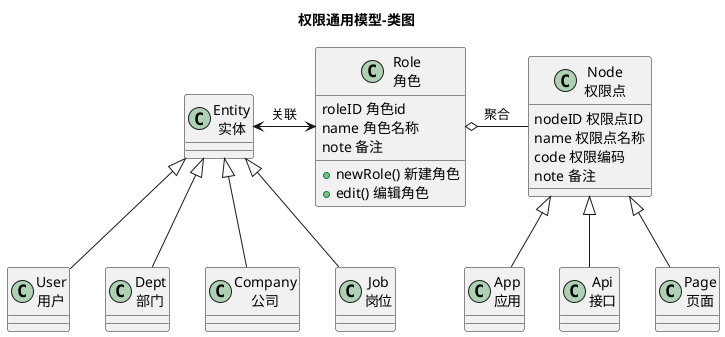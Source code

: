 @startuml
title:权限通用模型-类图

' skinparam linetype ortho


class "Entity\n实体" as Entity{

}

class "User\n用户" as User{

}

class "Dept\n部门" as Dept{

}

class "Company\n公司" as Company{

}

class "Job\n岗位" as Job{

}


Entity <|-- User
Entity <|-- Dept
Entity <|-- Company
Entity <|-- Job

class "Role\n角色" as Role{
    roleID 角色id
    name 角色名称
    note 备注
    + newRole() 新建角色
    + edit() 编辑角色 
}

Entity <-right-> Role: "关联"



class "Node\n权限点" as Node{
    nodeID 权限点ID
    name 权限点名称
    code 权限编码
    note 备注
}

class "App\n应用" as App{

}

class "Api\n接口" as Api{

}

class "Page\n页面" as Page{

}

Node <|-- App
Node <|-- Api
Node <|-- Page


Role o-right- Node: "聚合"







@enduml